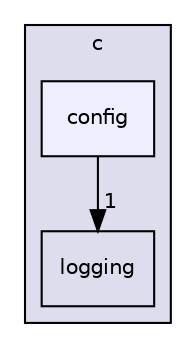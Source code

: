 digraph "/home/runner/work/cpp-sdks/cpp-sdks/libs/common/include/launchdarkly/bindings/c/config" {
  compound=true
  node [ fontsize="10", fontname="Helvetica"];
  edge [ labelfontsize="10", labelfontname="Helvetica"];
  subgraph clusterdir_8793f44c2d95502e0357555087a87bd0 {
    graph [ bgcolor="#ddddee", pencolor="black", label="c" fontname="Helvetica", fontsize="10", URL="dir_8793f44c2d95502e0357555087a87bd0.html"]
  dir_19febdf8894e7e350d8a2a28ddc7f162 [shape=box label="logging" URL="dir_19febdf8894e7e350d8a2a28ddc7f162.html"];
  dir_7ff27a6c6297e4f8421309bf73db8344 [shape=box, label="config", style="filled", fillcolor="#eeeeff", pencolor="black", URL="dir_7ff27a6c6297e4f8421309bf73db8344.html"];
  }
  dir_7ff27a6c6297e4f8421309bf73db8344->dir_19febdf8894e7e350d8a2a28ddc7f162 [headlabel="1", labeldistance=1.5 headhref="dir_000012_000023.html"];
}
